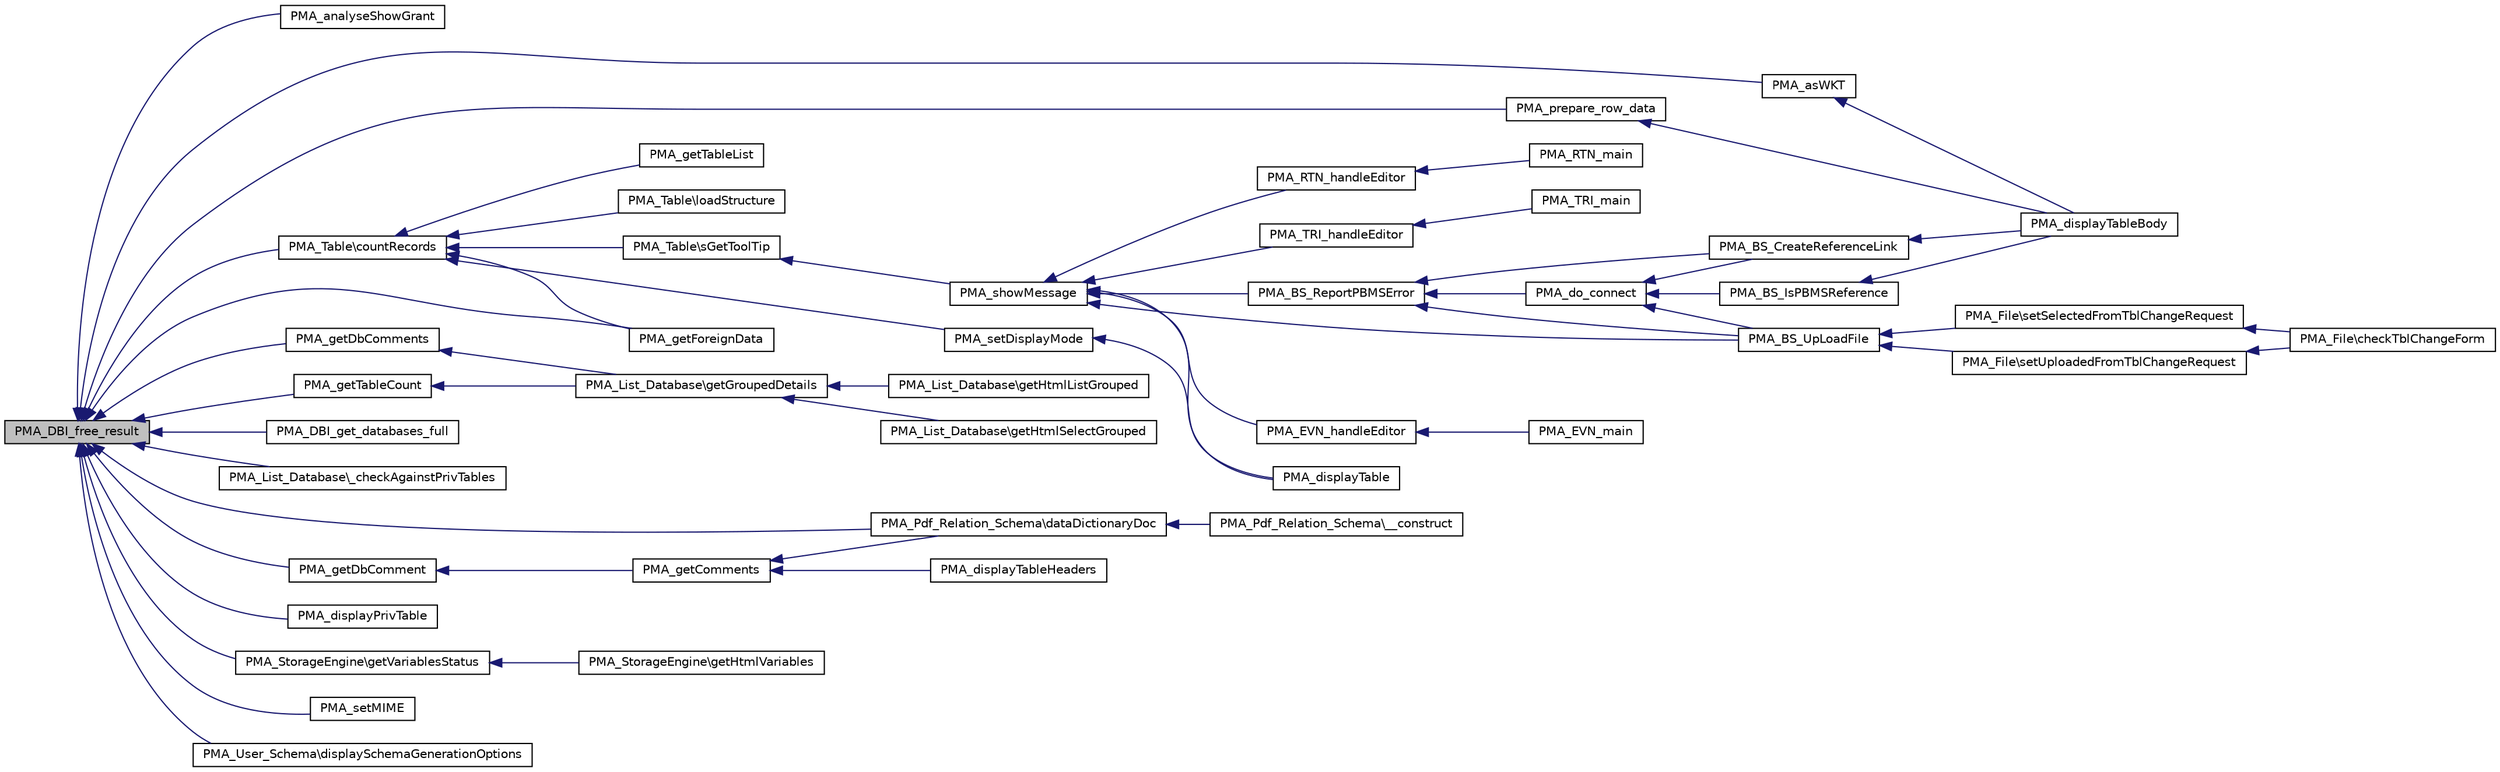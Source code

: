 digraph G
{
  edge [fontname="Helvetica",fontsize="10",labelfontname="Helvetica",labelfontsize="10"];
  node [fontname="Helvetica",fontsize="10",shape=record];
  rankdir="LR";
  Node1 [label="PMA_DBI_free_result",height=0.2,width=0.4,color="black", fillcolor="grey75", style="filled" fontcolor="black"];
  Node1 -> Node2 [dir="back",color="midnightblue",fontsize="10",style="solid",fontname="Helvetica"];
  Node2 [label="PMA_analyseShowGrant",height=0.2,width=0.4,color="black", fillcolor="white", style="filled",URL="$check__user__privileges_8lib_8php.html#a7e5034bdb6b887bec23b89c3f5db71b2",tooltip="sets privilege information extracted from SHOW GRANTS result"];
  Node1 -> Node3 [dir="back",color="midnightblue",fontsize="10",style="solid",fontname="Helvetica"];
  Node3 [label="PMA_asWKT",height=0.2,width=0.4,color="black", fillcolor="white", style="filled",URL="$common_8lib_8php.html#ac9e0806378a58d34ec2a748202ca910e",tooltip="Converts GIS data to Well Known Text format."];
  Node3 -> Node4 [dir="back",color="midnightblue",fontsize="10",style="solid",fontname="Helvetica"];
  Node4 [label="PMA_displayTableBody",height=0.2,width=0.4,color="black", fillcolor="white", style="filled",URL="$display__tbl_8lib_8php.html#a584c8e9b54e86afef57d654e60a836ed",tooltip="Displays the body of the results table."];
  Node1 -> Node5 [dir="back",color="midnightblue",fontsize="10",style="solid",fontname="Helvetica"];
  Node5 [label="PMA_getTableCount",height=0.2,width=0.4,color="black", fillcolor="white", style="filled",URL="$core_8lib_8php.html#a4838d9be03e0665744c18336272f48e0",tooltip="returns count of tables in given db"];
  Node5 -> Node6 [dir="back",color="midnightblue",fontsize="10",style="solid",fontname="Helvetica"];
  Node6 [label="PMA_List_Database\\getGroupedDetails",height=0.2,width=0.4,color="black", fillcolor="white", style="filled",URL="$classPMA__List__Database.html#a533874038525e37fa4ae22694f39fe61",tooltip="returns array with dbs grouped with extended infos"];
  Node6 -> Node7 [dir="back",color="midnightblue",fontsize="10",style="solid",fontname="Helvetica"];
  Node7 [label="PMA_List_Database\\getHtmlListGrouped",height=0.2,width=0.4,color="black", fillcolor="white", style="filled",URL="$classPMA__List__Database.html#a7bdea9aa5ef0e7c9033893aab4f1e6bd",tooltip="returns html code for list with dbs"];
  Node6 -> Node8 [dir="back",color="midnightblue",fontsize="10",style="solid",fontname="Helvetica"];
  Node8 [label="PMA_List_Database\\getHtmlSelectGrouped",height=0.2,width=0.4,color="black", fillcolor="white", style="filled",URL="$classPMA__List__Database.html#a40d67e11c09326f19302fa5fbc2a7934",tooltip="returns html code for select form element with dbs"];
  Node1 -> Node9 [dir="back",color="midnightblue",fontsize="10",style="solid",fontname="Helvetica"];
  Node9 [label="PMA_DBI_get_databases_full",height=0.2,width=0.4,color="black", fillcolor="white", style="filled",URL="$database__interface_8lib_8php.html#a4b15b983bcb99fa22499c95a4df73c5e",tooltip="returns array with databases containing extended infos about them"];
  Node1 -> Node10 [dir="back",color="midnightblue",fontsize="10",style="solid",fontname="Helvetica"];
  Node10 [label="PMA_prepare_row_data",height=0.2,width=0.4,color="black", fillcolor="white", style="filled",URL="$display__tbl_8lib_8php.html#a6ed2d818c168866b38b4b2486ddf66fd",tooltip="Prepares the displayable content of a data cell in Browse mode, taking into account foreign key descr..."];
  Node10 -> Node4 [dir="back",color="midnightblue",fontsize="10",style="solid",fontname="Helvetica"];
  Node1 -> Node11 [dir="back",color="midnightblue",fontsize="10",style="solid",fontname="Helvetica"];
  Node11 [label="PMA_List_Database\\_checkAgainstPrivTables",height=0.2,width=0.4,color="black", fillcolor="white", style="filled",URL="$classPMA__List__Database.html#a08842f1c00c48f46cd7a9cec0883868f",tooltip="this is just a backup, if all is fine this can be deleted later"];
  Node1 -> Node12 [dir="back",color="midnightblue",fontsize="10",style="solid",fontname="Helvetica"];
  Node12 [label="PMA_Pdf_Relation_Schema\\dataDictionaryDoc",height=0.2,width=0.4,color="black", fillcolor="white", style="filled",URL="$classPMA__Pdf__Relation__Schema.html#a38d2ab67dfa62392e8de96f0b970ec73"];
  Node12 -> Node13 [dir="back",color="midnightblue",fontsize="10",style="solid",fontname="Helvetica"];
  Node13 [label="PMA_Pdf_Relation_Schema\\__construct",height=0.2,width=0.4,color="black", fillcolor="white", style="filled",URL="$classPMA__Pdf__Relation__Schema.html#a5b2a26f3a186d05138ba4fe54d1e161e",tooltip="The &quot;PMA_Pdf_Relation_Schema&quot; constructor."];
  Node1 -> Node14 [dir="back",color="midnightblue",fontsize="10",style="solid",fontname="Helvetica"];
  Node14 [label="PMA_getDbComment",height=0.2,width=0.4,color="black", fillcolor="white", style="filled",URL="$relation_8lib_8php.html#a43f8f6b5eca75feb1cab89ce95ac0e6b",tooltip="Gets the comment for a db."];
  Node14 -> Node15 [dir="back",color="midnightblue",fontsize="10",style="solid",fontname="Helvetica"];
  Node15 [label="PMA_getComments",height=0.2,width=0.4,color="black", fillcolor="white", style="filled",URL="$relation_8lib_8php.html#ab340fcbdb6d862236eb7f4d362f73dc6",tooltip="Gets the comments for all rows of a table or the db itself."];
  Node15 -> Node16 [dir="back",color="midnightblue",fontsize="10",style="solid",fontname="Helvetica"];
  Node16 [label="PMA_displayTableHeaders",height=0.2,width=0.4,color="black", fillcolor="white", style="filled",URL="$display__tbl_8lib_8php.html#aae4044b44dccb4059685ea603dc52e9e",tooltip="Displays the headers of the results table."];
  Node15 -> Node12 [dir="back",color="midnightblue",fontsize="10",style="solid",fontname="Helvetica"];
  Node1 -> Node17 [dir="back",color="midnightblue",fontsize="10",style="solid",fontname="Helvetica"];
  Node17 [label="PMA_getDbComments",height=0.2,width=0.4,color="black", fillcolor="white", style="filled",URL="$relation_8lib_8php.html#aa5b4777cd4f1dd8e90d161257582fc08",tooltip="Gets the comment for a db."];
  Node17 -> Node6 [dir="back",color="midnightblue",fontsize="10",style="solid",fontname="Helvetica"];
  Node1 -> Node18 [dir="back",color="midnightblue",fontsize="10",style="solid",fontname="Helvetica"];
  Node18 [label="PMA_getForeignData",height=0.2,width=0.4,color="black", fillcolor="white", style="filled",URL="$relation_8lib_8php.html#a3d88adc7fba312fe26b3ef82225a5fdd",tooltip="Gets foreign keys in preparation for a drop-down selector."];
  Node1 -> Node19 [dir="back",color="midnightblue",fontsize="10",style="solid",fontname="Helvetica"];
  Node19 [label="PMA_displayPrivTable",height=0.2,width=0.4,color="black", fillcolor="white", style="filled",URL="$server__privileges_8php.html#a1fba97ee0994c3e0dc4f5793d66ea515",tooltip="Displays the privileges form table."];
  Node1 -> Node20 [dir="back",color="midnightblue",fontsize="10",style="solid",fontname="Helvetica"];
  Node20 [label="PMA_StorageEngine\\getVariablesStatus",height=0.2,width=0.4,color="black", fillcolor="white", style="filled",URL="$classPMA__StorageEngine.html#a6a1fd75e8900b993c5da16ab45495f9d",tooltip="returns array with detailed info about engine specific server variables"];
  Node20 -> Node21 [dir="back",color="midnightblue",fontsize="10",style="solid",fontname="Helvetica"];
  Node21 [label="PMA_StorageEngine\\getHtmlVariables",height=0.2,width=0.4,color="black", fillcolor="white", style="filled",URL="$classPMA__StorageEngine.html#ab45bd9762bbe818b1f175da26b443966",tooltip="returns as HTML table of the engine&#39;s server variables"];
  Node1 -> Node22 [dir="back",color="midnightblue",fontsize="10",style="solid",fontname="Helvetica"];
  Node22 [label="PMA_Table\\countRecords",height=0.2,width=0.4,color="black", fillcolor="white", style="filled",URL="$classPMA__Table.html#af4c743afaabb1e05e2336e1307ec2df3",tooltip="Counts and returns (or displays) the number of records in a table."];
  Node22 -> Node23 [dir="back",color="midnightblue",fontsize="10",style="solid",fontname="Helvetica"];
  Node23 [label="PMA_getTableList",height=0.2,width=0.4,color="black", fillcolor="white", style="filled",URL="$common_8lib_8php.html#ac0805ae8cd571e76f6ecec5e74228767",tooltip="returns array with tables of given db with extended information and grouped"];
  Node22 -> Node24 [dir="back",color="midnightblue",fontsize="10",style="solid",fontname="Helvetica"];
  Node24 [label="PMA_setDisplayMode",height=0.2,width=0.4,color="black", fillcolor="white", style="filled",URL="$display__tbl_8lib_8php.html#a1d6c4bbc5354600cc41634d3dd8066b9",tooltip="Defines the display mode to use for the results of a SQL query."];
  Node24 -> Node25 [dir="back",color="midnightblue",fontsize="10",style="solid",fontname="Helvetica"];
  Node25 [label="PMA_displayTable",height=0.2,width=0.4,color="black", fillcolor="white", style="filled",URL="$display__tbl_8lib_8php.html#ab64d4328beb5bc6b0a62abfa39fb447a",tooltip="Displays a table of results returned by a SQL query."];
  Node22 -> Node18 [dir="back",color="midnightblue",fontsize="10",style="solid",fontname="Helvetica"];
  Node22 -> Node26 [dir="back",color="midnightblue",fontsize="10",style="solid",fontname="Helvetica"];
  Node26 [label="PMA_Table\\loadStructure",height=0.2,width=0.4,color="black", fillcolor="white", style="filled",URL="$classPMA__Table.html#a581ddd70154138ed8fac43318180f682",tooltip="loads structure data (this function is work in progress? not yet used)"];
  Node22 -> Node27 [dir="back",color="midnightblue",fontsize="10",style="solid",fontname="Helvetica"];
  Node27 [label="PMA_Table\\sGetToolTip",height=0.2,width=0.4,color="black", fillcolor="white", style="filled",URL="$classPMA__Table.html#a162e3cb99911afe8ac6fb7de1ac9c421"];
  Node27 -> Node28 [dir="back",color="midnightblue",fontsize="10",style="solid",fontname="Helvetica"];
  Node28 [label="PMA_showMessage",height=0.2,width=0.4,color="black", fillcolor="white", style="filled",URL="$common_8lib_8php.html#ac856542e67ea0192bc0fc7fd1fb21d09",tooltip="displays the message and the query usually the message is the result of the query executed..."];
  Node28 -> Node29 [dir="back",color="midnightblue",fontsize="10",style="solid",fontname="Helvetica"];
  Node29 [label="PMA_BS_ReportPBMSError",height=0.2,width=0.4,color="black", fillcolor="white", style="filled",URL="$blobstreaming_8lib_8php.html#afd189175fc3a153d7519dc5aae546d50",tooltip="Retrieves and shows PBMS error."];
  Node29 -> Node30 [dir="back",color="midnightblue",fontsize="10",style="solid",fontname="Helvetica"];
  Node30 [label="PMA_do_connect",height=0.2,width=0.4,color="black", fillcolor="white", style="filled",URL="$blobstreaming_8lib_8php.html#a3d8545d55406624bab0917251b4d0105",tooltip="Tries to connect to PBMS server."];
  Node30 -> Node31 [dir="back",color="midnightblue",fontsize="10",style="solid",fontname="Helvetica"];
  Node31 [label="PMA_BS_IsPBMSReference",height=0.2,width=0.4,color="black", fillcolor="white", style="filled",URL="$blobstreaming_8lib_8php.html#a273956962a60db84a31283ba7991c044",tooltip="Checks whether the BLOB reference looks valid."];
  Node31 -> Node4 [dir="back",color="midnightblue",fontsize="10",style="solid",fontname="Helvetica"];
  Node30 -> Node32 [dir="back",color="midnightblue",fontsize="10",style="solid",fontname="Helvetica"];
  Node32 [label="PMA_BS_CreateReferenceLink",height=0.2,width=0.4,color="black", fillcolor="white", style="filled",URL="$blobstreaming_8lib_8php.html#a87b824dda195c745386060c163ee0bd7"];
  Node32 -> Node4 [dir="back",color="midnightblue",fontsize="10",style="solid",fontname="Helvetica"];
  Node30 -> Node33 [dir="back",color="midnightblue",fontsize="10",style="solid",fontname="Helvetica"];
  Node33 [label="PMA_BS_UpLoadFile",height=0.2,width=0.4,color="black", fillcolor="white", style="filled",URL="$blobstreaming_8lib_8php.html#a987ba4328adf59f089fd1bdc7b04fd32"];
  Node33 -> Node34 [dir="back",color="midnightblue",fontsize="10",style="solid",fontname="Helvetica"];
  Node34 [label="PMA_File\\setUploadedFromTblChangeRequest",height=0.2,width=0.4,color="black", fillcolor="white", style="filled",URL="$classPMA__File.html#a0e92c0b98fa87bca745c52682126ec74",tooltip="public"];
  Node34 -> Node35 [dir="back",color="midnightblue",fontsize="10",style="solid",fontname="Helvetica"];
  Node35 [label="PMA_File\\checkTblChangeForm",height=0.2,width=0.4,color="black", fillcolor="white", style="filled",URL="$classPMA__File.html#a9727b5d6c1e931147b67b6572f59184d",tooltip="checks the superglobals provided if the tbl_change form is submitted and uses the submitted/selected ..."];
  Node33 -> Node36 [dir="back",color="midnightblue",fontsize="10",style="solid",fontname="Helvetica"];
  Node36 [label="PMA_File\\setSelectedFromTblChangeRequest",height=0.2,width=0.4,color="black", fillcolor="white", style="filled",URL="$classPMA__File.html#a5ffe67d6bb949eb4e76a2c6af550bc22",tooltip="sets the name if the file to the one selected in the tbl_change form"];
  Node36 -> Node35 [dir="back",color="midnightblue",fontsize="10",style="solid",fontname="Helvetica"];
  Node29 -> Node32 [dir="back",color="midnightblue",fontsize="10",style="solid",fontname="Helvetica"];
  Node29 -> Node33 [dir="back",color="midnightblue",fontsize="10",style="solid",fontname="Helvetica"];
  Node28 -> Node33 [dir="back",color="midnightblue",fontsize="10",style="solid",fontname="Helvetica"];
  Node28 -> Node25 [dir="back",color="midnightblue",fontsize="10",style="solid",fontname="Helvetica"];
  Node28 -> Node37 [dir="back",color="midnightblue",fontsize="10",style="solid",fontname="Helvetica"];
  Node37 [label="PMA_EVN_handleEditor",height=0.2,width=0.4,color="black", fillcolor="white", style="filled",URL="$rte__events_8lib_8php.html#a9eb0f568d20bcb34761a1862b658d094",tooltip="Handles editor requests for adding or editing an item."];
  Node37 -> Node38 [dir="back",color="midnightblue",fontsize="10",style="solid",fontname="Helvetica"];
  Node38 [label="PMA_EVN_main",height=0.2,width=0.4,color="black", fillcolor="white", style="filled",URL="$rte__events_8lib_8php.html#a32e646576e5c66cfc0172efe82baedd3",tooltip="Main function for the events functionality."];
  Node28 -> Node39 [dir="back",color="midnightblue",fontsize="10",style="solid",fontname="Helvetica"];
  Node39 [label="PMA_RTN_handleEditor",height=0.2,width=0.4,color="black", fillcolor="white", style="filled",URL="$rte__routines_8lib_8php.html#a5984f0f939595e2946293d251a03e095",tooltip="Handles editor requests for adding or editing an item."];
  Node39 -> Node40 [dir="back",color="midnightblue",fontsize="10",style="solid",fontname="Helvetica"];
  Node40 [label="PMA_RTN_main",height=0.2,width=0.4,color="black", fillcolor="white", style="filled",URL="$rte__routines_8lib_8php.html#a82a7cafa80bbc1f971939fd5ddc169fc",tooltip="Main function for the routines functionality."];
  Node28 -> Node41 [dir="back",color="midnightblue",fontsize="10",style="solid",fontname="Helvetica"];
  Node41 [label="PMA_TRI_handleEditor",height=0.2,width=0.4,color="black", fillcolor="white", style="filled",URL="$rte__triggers_8lib_8php.html#a1510d564284e1ac5013e2ce2a89a555a",tooltip="Handles editor requests for adding or editing an item."];
  Node41 -> Node42 [dir="back",color="midnightblue",fontsize="10",style="solid",fontname="Helvetica"];
  Node42 [label="PMA_TRI_main",height=0.2,width=0.4,color="black", fillcolor="white", style="filled",URL="$rte__triggers_8lib_8php.html#a9718500ed4111c7d22990addfe65b205",tooltip="Main function for the triggers functionality."];
  Node1 -> Node43 [dir="back",color="midnightblue",fontsize="10",style="solid",fontname="Helvetica"];
  Node43 [label="PMA_setMIME",height=0.2,width=0.4,color="black", fillcolor="white", style="filled",URL="$transformations_8lib_8php.html#a2e8695789417fde2418af73d52603374",tooltip="Set a single mimetype to a certain value."];
  Node1 -> Node44 [dir="back",color="midnightblue",fontsize="10",style="solid",fontname="Helvetica"];
  Node44 [label="PMA_User_Schema\\displaySchemaGenerationOptions",height=0.2,width=0.4,color="black", fillcolor="white", style="filled",URL="$classPMA__User__Schema.html#a5aab91d2866375a8947299fcc00fa379",tooltip="show Export relational schema generation options user can select export type of his own choice and th..."];
}
